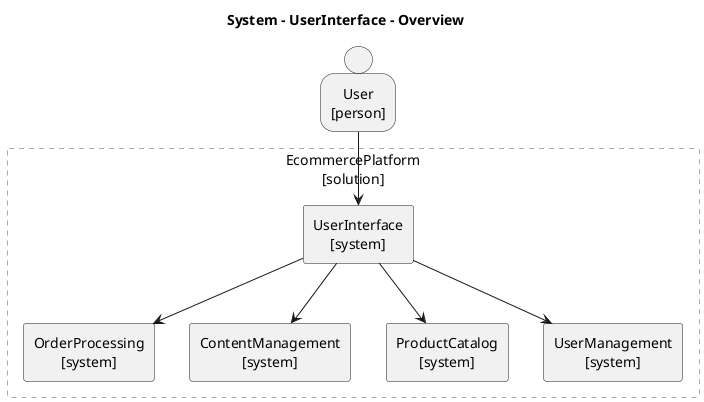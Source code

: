 @startuml EcommercePlatform.UserInterface_overview
title System - UserInterface - Overview
skinparam defaultTextAlignment center
skinparam defaultTextAlignment<<atomic>> center
skinparam wrapWidth 200
skinparam maxMessageSize 150
hide stereotype
<style>
.composite {
BackgroundColor: transparent
LineColor: darkgray
LineStyle: 5
FontStyle: normal
}
</style>
person User <<atomic>> <<person>> [
User
[person]
]
rectangle EcommercePlatform as "EcommercePlatform\n[solution]" <<composite>> {
rectangle EcommercePlatform.OrderProcessing <<system>> <<atomic>> [
OrderProcessing
[system]
]
rectangle EcommercePlatform.ContentManagement <<system>> <<atomic>> [
ContentManagement
[system]
]
rectangle EcommercePlatform.ProductCatalog <<system>> <<atomic>> [
ProductCatalog
[system]
]
rectangle EcommercePlatform.UserManagement <<system>> <<atomic>> [
UserManagement
[system]
]
rectangle EcommercePlatform.UserInterface <<system>> <<atomic>> [
UserInterface
[system]
]
}
EcommercePlatform.UserInterface --> EcommercePlatform.ContentManagement
User --> EcommercePlatform.UserInterface
EcommercePlatform.UserInterface --> EcommercePlatform.OrderProcessing
EcommercePlatform.UserInterface --> EcommercePlatform.UserManagement
EcommercePlatform.UserInterface --> EcommercePlatform.ProductCatalog
@enduml
